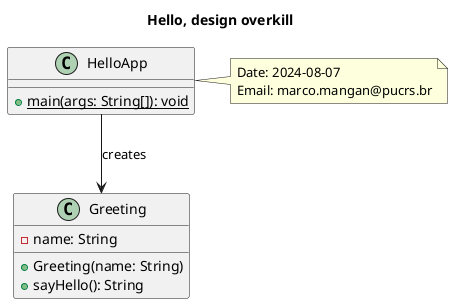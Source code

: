 @startuml

title Hello, design overkill

class Greeting {
    -name: String
    +Greeting(name: String)
    +sayHello(): String
}

class HelloApp {
    +{static} main(args: String[]): void
}

HelloApp --> Greeting : creates

note right of HelloApp
  Date: 2024-08-07
  Email: marco.mangan@pucrs.br
end note

@enduml